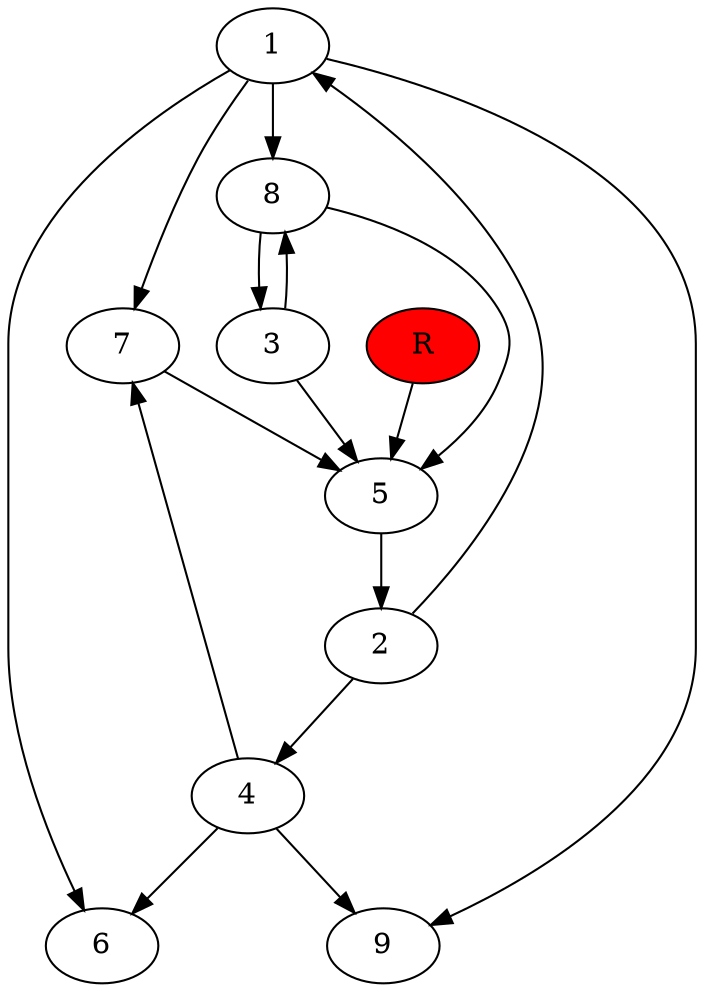 digraph prb70735 {
	1
	2
	3
	4
	5
	6
	7
	8
	R [fillcolor="#ff0000" style=filled]
	1 -> 6
	1 -> 7
	1 -> 8
	1 -> 9
	2 -> 1
	2 -> 4
	3 -> 5
	3 -> 8
	4 -> 6
	4 -> 7
	4 -> 9
	5 -> 2
	7 -> 5
	8 -> 3
	8 -> 5
	R -> 5
}
